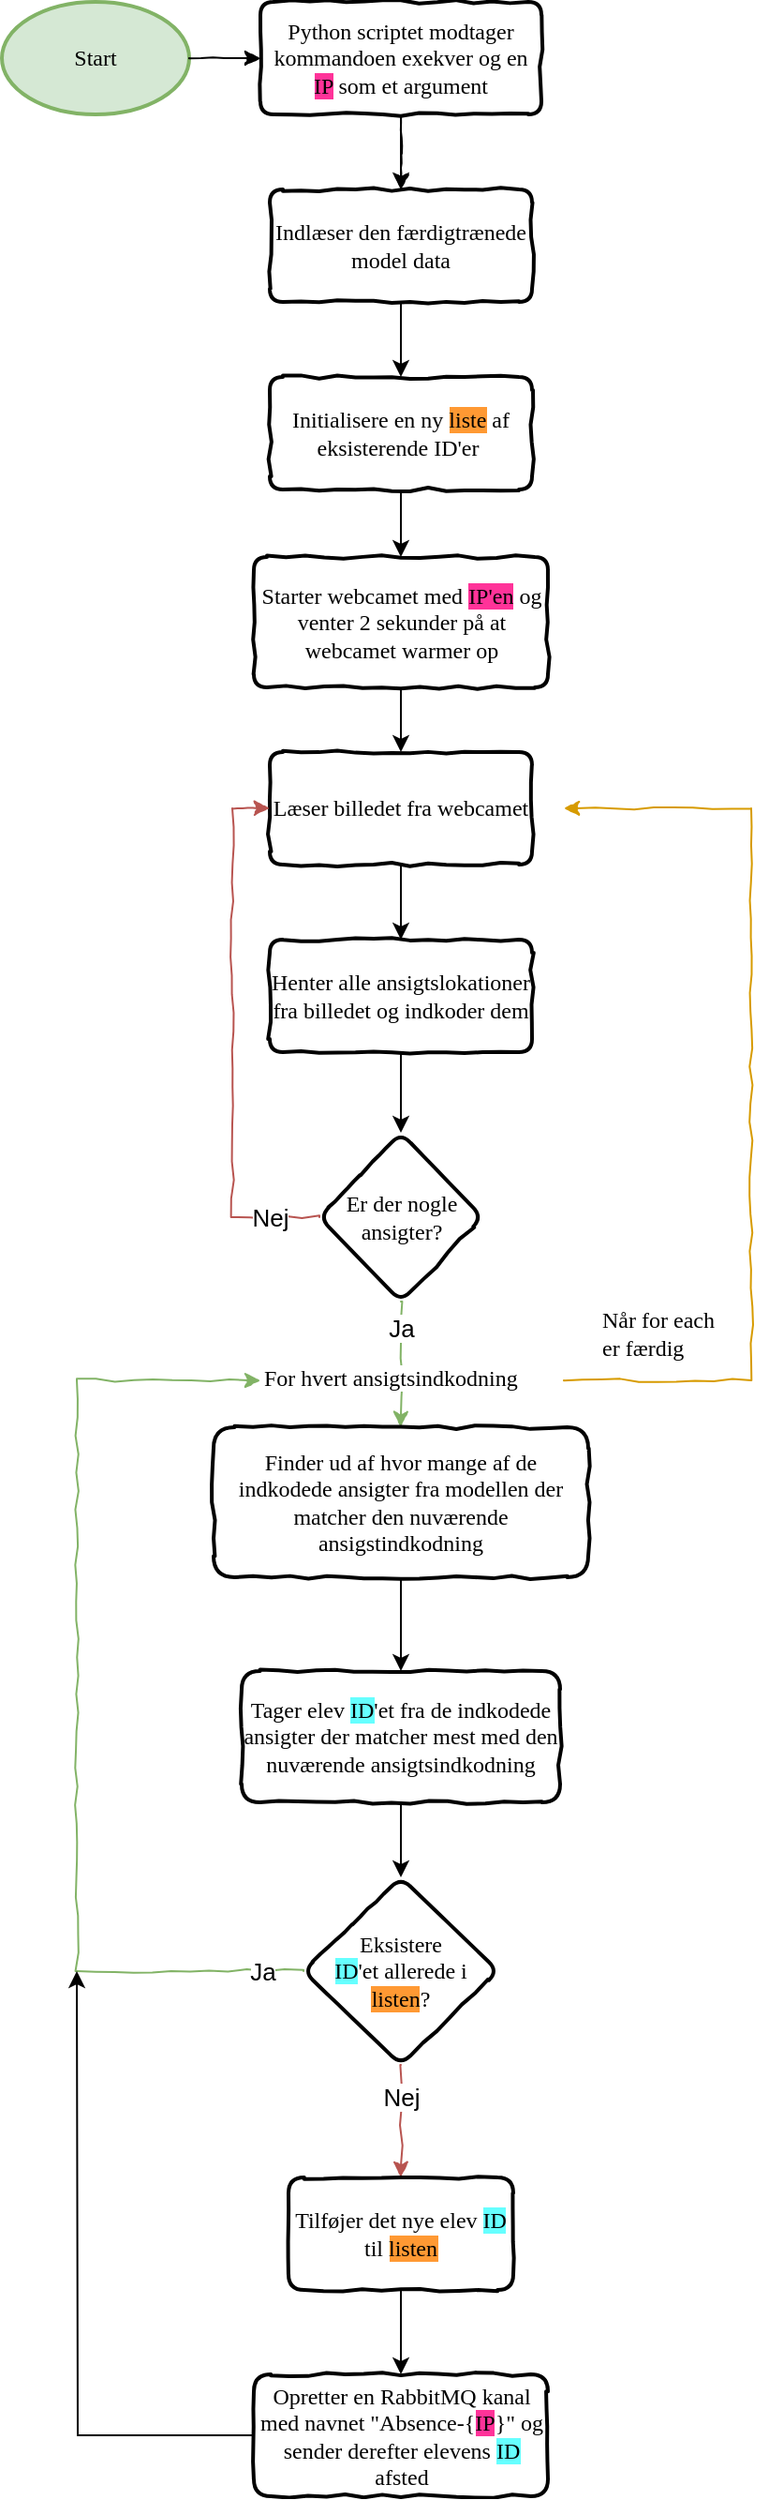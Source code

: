 <mxfile version="15.4.0" type="device"><diagram id="_jiMkEz087JAHt5v3xBD" name="Page-1"><mxGraphModel dx="3268" dy="1712" grid="1" gridSize="10" guides="1" tooltips="1" connect="1" arrows="1" fold="1" page="1" pageScale="1" pageWidth="1100" pageHeight="850" math="0" shadow="0"><root><mxCell id="0"/><mxCell id="1" parent="0"/><mxCell id="kJuUkVaCDZpFw1yT4MV--19" style="edgeStyle=orthogonalEdgeStyle;rounded=0;orthogonalLoop=1;jettySize=auto;html=1;fontSize=12;entryX=0;entryY=0.5;entryDx=0;entryDy=0;fontFamily=Comic Sans MS;strokeColor=#82b366;fillColor=#d5e8d4;comic=1;" edge="1" parent="1" source="S1ttxfWkhknBiY9xMArK-13" target="kJuUkVaCDZpFw1yT4MV--6"><mxGeometry relative="1" as="geometry"><mxPoint x="500" y="740" as="targetPoint"/><Array as="points"><mxPoint x="410" y="1060"/><mxPoint x="410" y="745"/></Array></mxGeometry></mxCell><mxCell id="kJuUkVaCDZpFw1yT4MV--20" value="Ja" style="edgeLabel;html=1;align=center;verticalAlign=middle;resizable=0;points=[];fontSize=13;" vertex="1" connectable="0" parent="kJuUkVaCDZpFw1yT4MV--19"><mxGeometry x="-0.844" relative="1" as="geometry"><mxPoint x="19" as="offset"/></mxGeometry></mxCell><mxCell id="S1ttxfWkhknBiY9xMArK-13" value="Eksistere&lt;br&gt;&lt;span style=&quot;background-color: rgb(102 , 255 , 255)&quot;&gt;ID&lt;/span&gt;'et allerede i &lt;br&gt;&lt;span style=&quot;background-color: rgb(255 , 153 , 51)&quot;&gt;listen&lt;/span&gt;?" style="rhombus;whiteSpace=wrap;html=1;rounded=1;fontFamily=Comic Sans MS;strokeWidth=2;arcSize=14;comic=1;" parent="1" vertex="1"><mxGeometry x="531" y="1010" width="104" height="100" as="geometry"/></mxCell><mxCell id="S1ttxfWkhknBiY9xMArK-16" value="Start" style="strokeWidth=2;html=1;shape=mxgraph.flowchart.start_1;whiteSpace=wrap;fontFamily=Comic Sans MS;shadow=0;fillColor=#d5e8d4;strokeColor=#82b366;fontSize=12;" parent="1" vertex="1"><mxGeometry x="370" y="10" width="100" height="60" as="geometry"/></mxCell><mxCell id="S1ttxfWkhknBiY9xMArK-17" style="edgeStyle=orthogonalEdgeStyle;rounded=0;comic=1;orthogonalLoop=1;jettySize=auto;html=1;exitX=0.5;exitY=1;exitDx=0;exitDy=0;entryX=0.5;entryY=0;entryDx=0;entryDy=0;fontFamily=Comic Sans MS;fontSize=12;" parent="1" target="S1ttxfWkhknBiY9xMArK-19" edge="1"><mxGeometry relative="1" as="geometry"><mxPoint x="583" y="70" as="sourcePoint"/></mxGeometry></mxCell><mxCell id="S1ttxfWkhknBiY9xMArK-18" value="" style="edgeStyle=orthogonalEdgeStyle;rounded=0;orthogonalLoop=1;jettySize=auto;html=1;entryX=0.5;entryY=0;entryDx=0;entryDy=0;" parent="1" source="S1ttxfWkhknBiY9xMArK-19" edge="1"><mxGeometry relative="1" as="geometry"><mxPoint x="583" y="210.0" as="targetPoint"/></mxGeometry></mxCell><mxCell id="S1ttxfWkhknBiY9xMArK-19" value="Indlæser den færdigtrænede model data" style="rounded=1;whiteSpace=wrap;html=1;absoluteArcSize=1;arcSize=14;strokeWidth=2;comic=1;fontFamily=Comic Sans MS;fontSize=12;" parent="1" vertex="1"><mxGeometry x="513" y="110" width="140" height="60" as="geometry"/></mxCell><mxCell id="S1ttxfWkhknBiY9xMArK-21" style="edgeStyle=orthogonalEdgeStyle;rounded=0;comic=1;orthogonalLoop=1;jettySize=auto;html=1;exitX=1;exitY=0.5;exitDx=0;exitDy=0;entryX=0;entryY=0.5;entryDx=0;entryDy=0;fontFamily=Comic Sans MS;exitPerimeter=0;fontSize=12;" parent="1" source="S1ttxfWkhknBiY9xMArK-16" target="S1ttxfWkhknBiY9xMArK-33" edge="1"><mxGeometry relative="1" as="geometry"><mxPoint x="429.69" y="79.741" as="sourcePoint"/><mxPoint x="508" y="40" as="targetPoint"/></mxGeometry></mxCell><mxCell id="S1ttxfWkhknBiY9xMArK-22" value="" style="edgeStyle=orthogonalEdgeStyle;rounded=0;orthogonalLoop=1;jettySize=auto;html=1;entryX=0.5;entryY=0;entryDx=0;entryDy=0;exitX=0.5;exitY=1;exitDx=0;exitDy=0;" parent="1" source="S1ttxfWkhknBiY9xMArK-27" target="S1ttxfWkhknBiY9xMArK-24" edge="1"><mxGeometry relative="1" as="geometry"><mxPoint x="583" y="450.0" as="targetPoint"/><mxPoint x="583.048" y="400.5" as="sourcePoint"/></mxGeometry></mxCell><mxCell id="S1ttxfWkhknBiY9xMArK-23" value="" style="edgeStyle=orthogonalEdgeStyle;rounded=0;orthogonalLoop=1;jettySize=auto;html=1;" parent="1" source="S1ttxfWkhknBiY9xMArK-24" target="S1ttxfWkhknBiY9xMArK-26" edge="1"><mxGeometry relative="1" as="geometry"/></mxCell><mxCell id="S1ttxfWkhknBiY9xMArK-24" value="Læser billedet fra webcamet" style="rounded=1;whiteSpace=wrap;html=1;absoluteArcSize=1;arcSize=14;strokeWidth=2;comic=1;fontFamily=Comic Sans MS;fontSize=12;" parent="1" vertex="1"><mxGeometry x="513" y="410" width="140" height="60" as="geometry"/></mxCell><mxCell id="S1ttxfWkhknBiY9xMArK-25" value="" style="edgeStyle=orthogonalEdgeStyle;rounded=0;orthogonalLoop=1;jettySize=auto;html=1;" parent="1" source="S1ttxfWkhknBiY9xMArK-26" target="S1ttxfWkhknBiY9xMArK-28" edge="1"><mxGeometry relative="1" as="geometry"/></mxCell><mxCell id="S1ttxfWkhknBiY9xMArK-26" value="Henter alle ansigtslokationer fra billedet og indkoder dem" style="rounded=1;whiteSpace=wrap;html=1;absoluteArcSize=1;arcSize=14;strokeWidth=2;comic=1;fontFamily=Comic Sans MS;fontSize=12;" parent="1" vertex="1"><mxGeometry x="513" y="510" width="140" height="60" as="geometry"/></mxCell><mxCell id="S1ttxfWkhknBiY9xMArK-27" value="Starter webcamet med &lt;span style=&quot;background-color: rgb(255 , 51 , 153)&quot;&gt;IP'en&lt;/span&gt;&lt;span style=&quot;background-color: rgb(255 , 255 , 255)&quot;&gt;&amp;nbsp;&lt;/span&gt;og venter 2 sekunder på at webcamet warmer op" style="rounded=1;whiteSpace=wrap;html=1;absoluteArcSize=1;arcSize=14;strokeWidth=2;comic=1;fontFamily=Comic Sans MS;fontSize=12;" parent="1" vertex="1"><mxGeometry x="504.5" y="306" width="157" height="69.5" as="geometry"/></mxCell><mxCell id="kJuUkVaCDZpFw1yT4MV--1" style="edgeStyle=orthogonalEdgeStyle;rounded=0;orthogonalLoop=1;jettySize=auto;html=1;entryX=0;entryY=0.5;entryDx=0;entryDy=0;exitX=0;exitY=0.5;exitDx=0;exitDy=0;fontFamily=Comic Sans MS;fontSize=12;strokeColor=#b85450;fillColor=#f8cecc;comic=1;" edge="1" parent="1" source="S1ttxfWkhknBiY9xMArK-28" target="S1ttxfWkhknBiY9xMArK-24"><mxGeometry relative="1" as="geometry"/></mxCell><mxCell id="kJuUkVaCDZpFw1yT4MV--2" value="Nej" style="edgeLabel;html=1;align=center;verticalAlign=middle;resizable=0;points=[];fontSize=13;" vertex="1" connectable="0" parent="kJuUkVaCDZpFw1yT4MV--1"><mxGeometry x="-0.765" y="2" relative="1" as="geometry"><mxPoint x="7" y="-2" as="offset"/></mxGeometry></mxCell><mxCell id="kJuUkVaCDZpFw1yT4MV--4" value="" style="edgeStyle=orthogonalEdgeStyle;rounded=0;orthogonalLoop=1;jettySize=auto;html=1;fontFamily=Comic Sans MS;fontSize=12;strokeColor=#82b366;fillColor=#d5e8d4;comic=1;" edge="1" parent="1" source="S1ttxfWkhknBiY9xMArK-28" target="kJuUkVaCDZpFw1yT4MV--3"><mxGeometry relative="1" as="geometry"/></mxCell><mxCell id="kJuUkVaCDZpFw1yT4MV--5" value="Ja" style="edgeLabel;html=1;align=center;verticalAlign=middle;resizable=0;points=[];fontSize=13;" vertex="1" connectable="0" parent="kJuUkVaCDZpFw1yT4MV--4"><mxGeometry x="-0.356" y="1" relative="1" as="geometry"><mxPoint x="-1" y="-8" as="offset"/></mxGeometry></mxCell><mxCell id="S1ttxfWkhknBiY9xMArK-28" value="Er der nogle ansigter?" style="rhombus;whiteSpace=wrap;html=1;rounded=1;fontFamily=Comic Sans MS;strokeWidth=2;arcSize=14;comic=1;" parent="1" vertex="1"><mxGeometry x="539.5" y="613" width="87" height="90" as="geometry"/></mxCell><mxCell id="S1ttxfWkhknBiY9xMArK-29" value="" style="edgeStyle=orthogonalEdgeStyle;rounded=0;orthogonalLoop=1;jettySize=auto;html=1;" parent="1" source="S1ttxfWkhknBiY9xMArK-30" target="S1ttxfWkhknBiY9xMArK-27" edge="1"><mxGeometry relative="1" as="geometry"/></mxCell><mxCell id="S1ttxfWkhknBiY9xMArK-30" value="Initialisere en ny&amp;nbsp;&lt;span style=&quot;background-color: rgb(255 , 153 , 51)&quot;&gt;liste&lt;/span&gt;&lt;span style=&quot;background-color: rgb(255 , 255 , 255)&quot;&gt;&amp;nbsp;&lt;/span&gt;af eksisterende ID'er&amp;nbsp;" style="rounded=1;whiteSpace=wrap;html=1;absoluteArcSize=1;arcSize=14;strokeWidth=2;comic=1;fontFamily=Comic Sans MS;fontSize=12;" parent="1" vertex="1"><mxGeometry x="513" y="210" width="140" height="60" as="geometry"/></mxCell><mxCell id="S1ttxfWkhknBiY9xMArK-34" value="" style="edgeStyle=orthogonalEdgeStyle;rounded=0;orthogonalLoop=1;jettySize=auto;html=1;exitX=0.5;exitY=1;exitDx=0;exitDy=0;" parent="1" source="S1ttxfWkhknBiY9xMArK-33" target="S1ttxfWkhknBiY9xMArK-19" edge="1"><mxGeometry relative="1" as="geometry"/></mxCell><mxCell id="S1ttxfWkhknBiY9xMArK-33" value="Python scriptet modtager kommandoen exekver&amp;nbsp;og en &lt;span style=&quot;background-color: rgb(255 , 51 , 153)&quot;&gt;IP&lt;/span&gt; som et argument" style="rounded=1;whiteSpace=wrap;html=1;absoluteArcSize=1;arcSize=14;strokeWidth=2;comic=1;fontFamily=Comic Sans MS;fontSize=12;" parent="1" vertex="1"><mxGeometry x="508" y="10" width="150" height="60" as="geometry"/></mxCell><mxCell id="kJuUkVaCDZpFw1yT4MV--9" value="" style="edgeStyle=orthogonalEdgeStyle;rounded=0;orthogonalLoop=1;jettySize=auto;html=1;fontSize=13;" edge="1" parent="1" source="kJuUkVaCDZpFw1yT4MV--3" target="kJuUkVaCDZpFw1yT4MV--8"><mxGeometry relative="1" as="geometry"/></mxCell><mxCell id="kJuUkVaCDZpFw1yT4MV--3" value="Finder ud af hvor mange af de indkodede ansigter fra modellen der matcher den nuværende ansigstindkodning" style="whiteSpace=wrap;html=1;rounded=1;fontFamily=Comic Sans MS;strokeWidth=2;arcSize=14;comic=1;" vertex="1" parent="1"><mxGeometry x="483" y="770" width="200" height="80" as="geometry"/></mxCell><mxCell id="kJuUkVaCDZpFw1yT4MV--6" value="For hvert ansigtsindkodning" style="text;html=1;fontFamily=Comic Sans MS;fontColor=#000000;labelBackgroundColor=#ffffff;fontSize=12;" vertex="1" parent="1"><mxGeometry x="508" y="730" width="162" height="30" as="geometry"/></mxCell><mxCell id="kJuUkVaCDZpFw1yT4MV--11" value="" style="edgeStyle=orthogonalEdgeStyle;rounded=0;orthogonalLoop=1;jettySize=auto;html=1;fontSize=13;entryX=0.5;entryY=0;entryDx=0;entryDy=0;" edge="1" parent="1" source="kJuUkVaCDZpFw1yT4MV--8" target="S1ttxfWkhknBiY9xMArK-13"><mxGeometry relative="1" as="geometry"><mxPoint x="583" y="1055" as="targetPoint"/></mxGeometry></mxCell><mxCell id="kJuUkVaCDZpFw1yT4MV--8" value="Tager elev &lt;span style=&quot;background-color: rgb(102 , 255 , 255)&quot;&gt;ID&lt;/span&gt;'et fra de indkodede ansigter der matcher mest med den nuværende ansigtsindkodning" style="whiteSpace=wrap;html=1;rounded=1;fontFamily=Comic Sans MS;strokeWidth=2;arcSize=14;comic=1;" vertex="1" parent="1"><mxGeometry x="498" y="900" width="170" height="70" as="geometry"/></mxCell><mxCell id="kJuUkVaCDZpFw1yT4MV--14" style="edgeStyle=orthogonalEdgeStyle;rounded=0;orthogonalLoop=1;jettySize=auto;html=1;fontFamily=Comic Sans MS;fontSize=12;strokeColor=#b85450;fillColor=#f8cecc;comic=1;exitX=0.5;exitY=1;exitDx=0;exitDy=0;entryX=0.5;entryY=0;entryDx=0;entryDy=0;" edge="1" parent="1" source="S1ttxfWkhknBiY9xMArK-13" target="kJuUkVaCDZpFw1yT4MV--17"><mxGeometry relative="1" as="geometry"><mxPoint x="396" y="1078" as="sourcePoint"/><mxPoint x="583" y="1170" as="targetPoint"/></mxGeometry></mxCell><mxCell id="kJuUkVaCDZpFw1yT4MV--15" value="Nej" style="edgeLabel;html=1;align=center;verticalAlign=middle;resizable=0;points=[];fontSize=13;" vertex="1" connectable="0" parent="kJuUkVaCDZpFw1yT4MV--14"><mxGeometry x="-0.765" y="2" relative="1" as="geometry"><mxPoint x="-2" y="10" as="offset"/></mxGeometry></mxCell><mxCell id="kJuUkVaCDZpFw1yT4MV--22" value="" style="edgeStyle=orthogonalEdgeStyle;rounded=0;orthogonalLoop=1;jettySize=auto;html=1;fontSize=13;" edge="1" parent="1" source="kJuUkVaCDZpFw1yT4MV--17" target="kJuUkVaCDZpFw1yT4MV--21"><mxGeometry relative="1" as="geometry"/></mxCell><mxCell id="kJuUkVaCDZpFw1yT4MV--17" value="Tilføjer det nye elev &lt;span style=&quot;background-color: rgb(102 , 255 , 255)&quot;&gt;ID&lt;/span&gt; til&amp;nbsp;&lt;span style=&quot;background-color: rgb(255 , 153 , 51)&quot;&gt;listen&lt;/span&gt;" style="whiteSpace=wrap;html=1;rounded=1;fontFamily=Comic Sans MS;strokeWidth=2;arcSize=14;comic=1;" vertex="1" parent="1"><mxGeometry x="523" y="1170" width="120" height="60" as="geometry"/></mxCell><mxCell id="kJuUkVaCDZpFw1yT4MV--23" style="edgeStyle=orthogonalEdgeStyle;rounded=0;orthogonalLoop=1;jettySize=auto;html=1;fontSize=13;" edge="1" parent="1" source="kJuUkVaCDZpFw1yT4MV--21"><mxGeometry relative="1" as="geometry"><mxPoint x="410.0" y="1060" as="targetPoint"/></mxGeometry></mxCell><mxCell id="kJuUkVaCDZpFw1yT4MV--21" value="Opretter en RabbitMQ kanal med navnet &quot;Absence-{&lt;span style=&quot;background-color: rgb(255 , 51 , 153)&quot;&gt;IP&lt;/span&gt;}&quot; og sender derefter elevens &lt;span style=&quot;background-color: rgb(102 , 255 , 255)&quot;&gt;ID&lt;/span&gt; afsted" style="whiteSpace=wrap;html=1;rounded=1;fontFamily=Comic Sans MS;strokeWidth=2;arcSize=14;comic=1;" vertex="1" parent="1"><mxGeometry x="504.5" y="1275" width="157" height="65" as="geometry"/></mxCell><mxCell id="kJuUkVaCDZpFw1yT4MV--25" value="&lt;div style=&quot;text-align: left&quot;&gt;Når for each&lt;/div&gt;&lt;div style=&quot;text-align: left&quot;&gt;er færdig&lt;/div&gt;" style="edgeStyle=orthogonalEdgeStyle;rounded=0;orthogonalLoop=1;jettySize=auto;html=1;fontFamily=Comic Sans MS;comic=1;fontSize=12;labelBackgroundColor=#FFFFFF;fillColor=#ffe6cc;strokeColor=#d79b00;exitX=1;exitY=0.5;exitDx=0;exitDy=0;" edge="1" parent="1" source="kJuUkVaCDZpFw1yT4MV--6"><mxGeometry x="-0.802" y="25" relative="1" as="geometry"><mxPoint x="670" y="440" as="targetPoint"/><mxPoint x="716.97" y="740" as="sourcePoint"/><Array as="points"><mxPoint x="770" y="745"/><mxPoint x="770" y="440"/></Array><mxPoint as="offset"/></mxGeometry></mxCell></root></mxGraphModel></diagram></mxfile>
